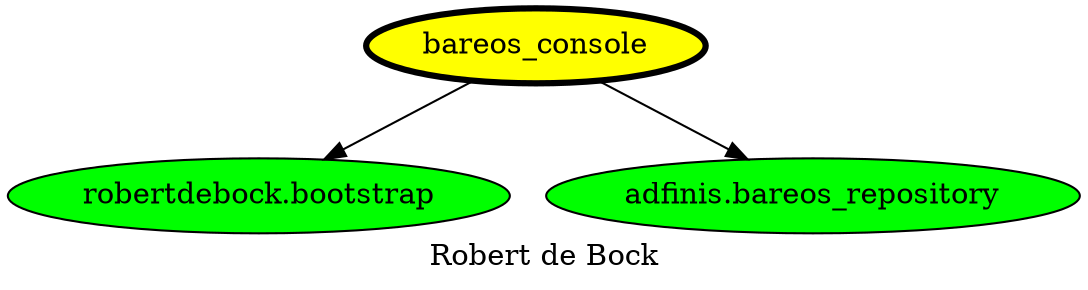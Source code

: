digraph PhiloDilemma {
  label = "Robert de Bock" ;
  overlap=false
  {
    "bareos_console" [fillcolor=yellow style=filled penwidth=3]
    "robertdebock.bootstrap" [fillcolor=green style=filled]
    "adfinis.bareos_repository" [fillcolor=green style=filled]
  }
  "bareos_console" -> "robertdebock.bootstrap"
  "bareos_console" -> "adfinis.bareos_repository"
}
